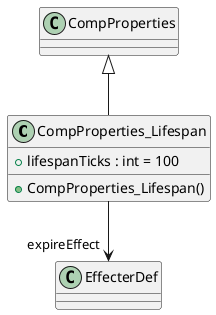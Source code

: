 @startuml
class CompProperties_Lifespan {
    + lifespanTicks : int = 100
    + CompProperties_Lifespan()
}
CompProperties <|-- CompProperties_Lifespan
CompProperties_Lifespan --> "expireEffect" EffecterDef
@enduml
